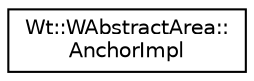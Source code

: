 digraph "Graphical Class Hierarchy"
{
 // LATEX_PDF_SIZE
  edge [fontname="Helvetica",fontsize="10",labelfontname="Helvetica",labelfontsize="10"];
  node [fontname="Helvetica",fontsize="10",shape=record];
  rankdir="LR";
  Node0 [label="Wt::WAbstractArea::\lAnchorImpl",height=0.2,width=0.4,color="black", fillcolor="white", style="filled",URL="$structWt_1_1WAbstractArea_1_1AnchorImpl.html",tooltip=" "];
}
